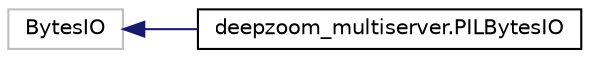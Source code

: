 digraph "Graphical Class Hierarchy"
{
  edge [fontname="Helvetica",fontsize="10",labelfontname="Helvetica",labelfontsize="10"];
  node [fontname="Helvetica",fontsize="10",shape=record];
  rankdir="LR";
  Node4 [label="BytesIO",height=0.2,width=0.4,color="grey75", fillcolor="white", style="filled"];
  Node4 -> Node0 [dir="back",color="midnightblue",fontsize="10",style="solid",fontname="Helvetica"];
  Node0 [label="deepzoom_multiserver.PILBytesIO",height=0.2,width=0.4,color="black", fillcolor="white", style="filled",URL="$classdeepzoom__multiserver_1_1PILBytesIO.html"];
}

